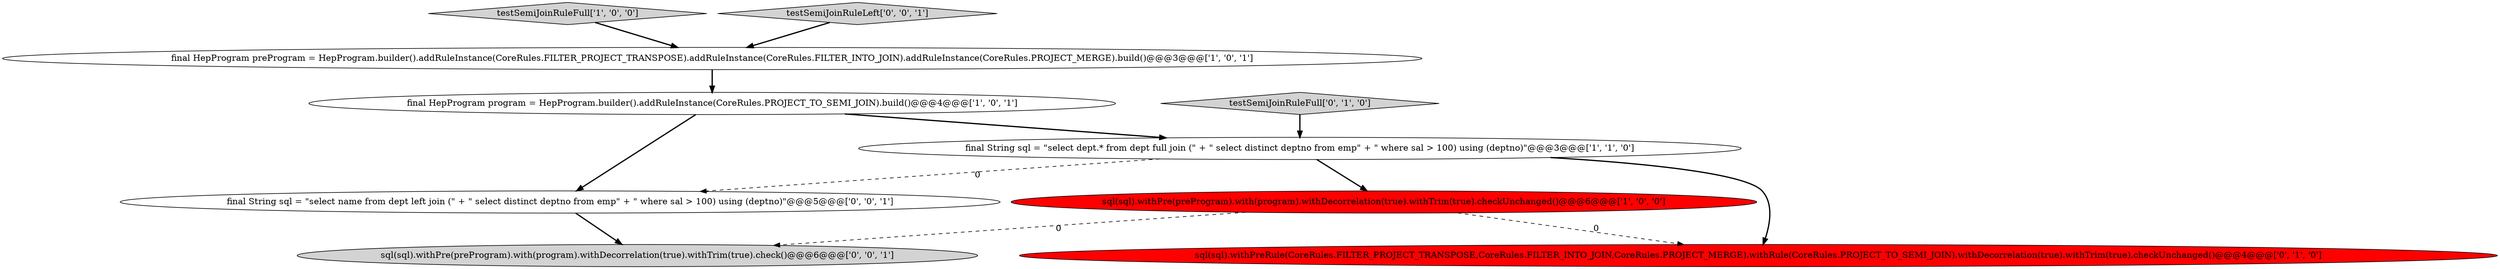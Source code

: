 digraph {
4 [style = filled, label = "final String sql = \"select dept.* from dept full join (\" + \" select distinct deptno from emp\" + \" where sal > 100) using (deptno)\"@@@3@@@['1', '1', '0']", fillcolor = white, shape = ellipse image = "AAA0AAABBB1BBB"];
3 [style = filled, label = "sql(sql).withPre(preProgram).with(program).withDecorrelation(true).withTrim(true).checkUnchanged()@@@6@@@['1', '0', '0']", fillcolor = red, shape = ellipse image = "AAA1AAABBB1BBB"];
0 [style = filled, label = "final HepProgram preProgram = HepProgram.builder().addRuleInstance(CoreRules.FILTER_PROJECT_TRANSPOSE).addRuleInstance(CoreRules.FILTER_INTO_JOIN).addRuleInstance(CoreRules.PROJECT_MERGE).build()@@@3@@@['1', '0', '1']", fillcolor = white, shape = ellipse image = "AAA0AAABBB1BBB"];
2 [style = filled, label = "testSemiJoinRuleFull['1', '0', '0']", fillcolor = lightgray, shape = diamond image = "AAA0AAABBB1BBB"];
7 [style = filled, label = "final String sql = \"select name from dept left join (\" + \" select distinct deptno from emp\" + \" where sal > 100) using (deptno)\"@@@5@@@['0', '0', '1']", fillcolor = white, shape = ellipse image = "AAA0AAABBB3BBB"];
1 [style = filled, label = "final HepProgram program = HepProgram.builder().addRuleInstance(CoreRules.PROJECT_TO_SEMI_JOIN).build()@@@4@@@['1', '0', '1']", fillcolor = white, shape = ellipse image = "AAA0AAABBB1BBB"];
9 [style = filled, label = "testSemiJoinRuleLeft['0', '0', '1']", fillcolor = lightgray, shape = diamond image = "AAA0AAABBB3BBB"];
8 [style = filled, label = "sql(sql).withPre(preProgram).with(program).withDecorrelation(true).withTrim(true).check()@@@6@@@['0', '0', '1']", fillcolor = lightgray, shape = ellipse image = "AAA0AAABBB3BBB"];
6 [style = filled, label = "testSemiJoinRuleFull['0', '1', '0']", fillcolor = lightgray, shape = diamond image = "AAA0AAABBB2BBB"];
5 [style = filled, label = "sql(sql).withPreRule(CoreRules.FILTER_PROJECT_TRANSPOSE,CoreRules.FILTER_INTO_JOIN,CoreRules.PROJECT_MERGE).withRule(CoreRules.PROJECT_TO_SEMI_JOIN).withDecorrelation(true).withTrim(true).checkUnchanged()@@@4@@@['0', '1', '0']", fillcolor = red, shape = ellipse image = "AAA1AAABBB2BBB"];
3->5 [style = dashed, label="0"];
3->8 [style = dashed, label="0"];
4->3 [style = bold, label=""];
6->4 [style = bold, label=""];
1->4 [style = bold, label=""];
2->0 [style = bold, label=""];
9->0 [style = bold, label=""];
7->8 [style = bold, label=""];
4->7 [style = dashed, label="0"];
4->5 [style = bold, label=""];
0->1 [style = bold, label=""];
1->7 [style = bold, label=""];
}
